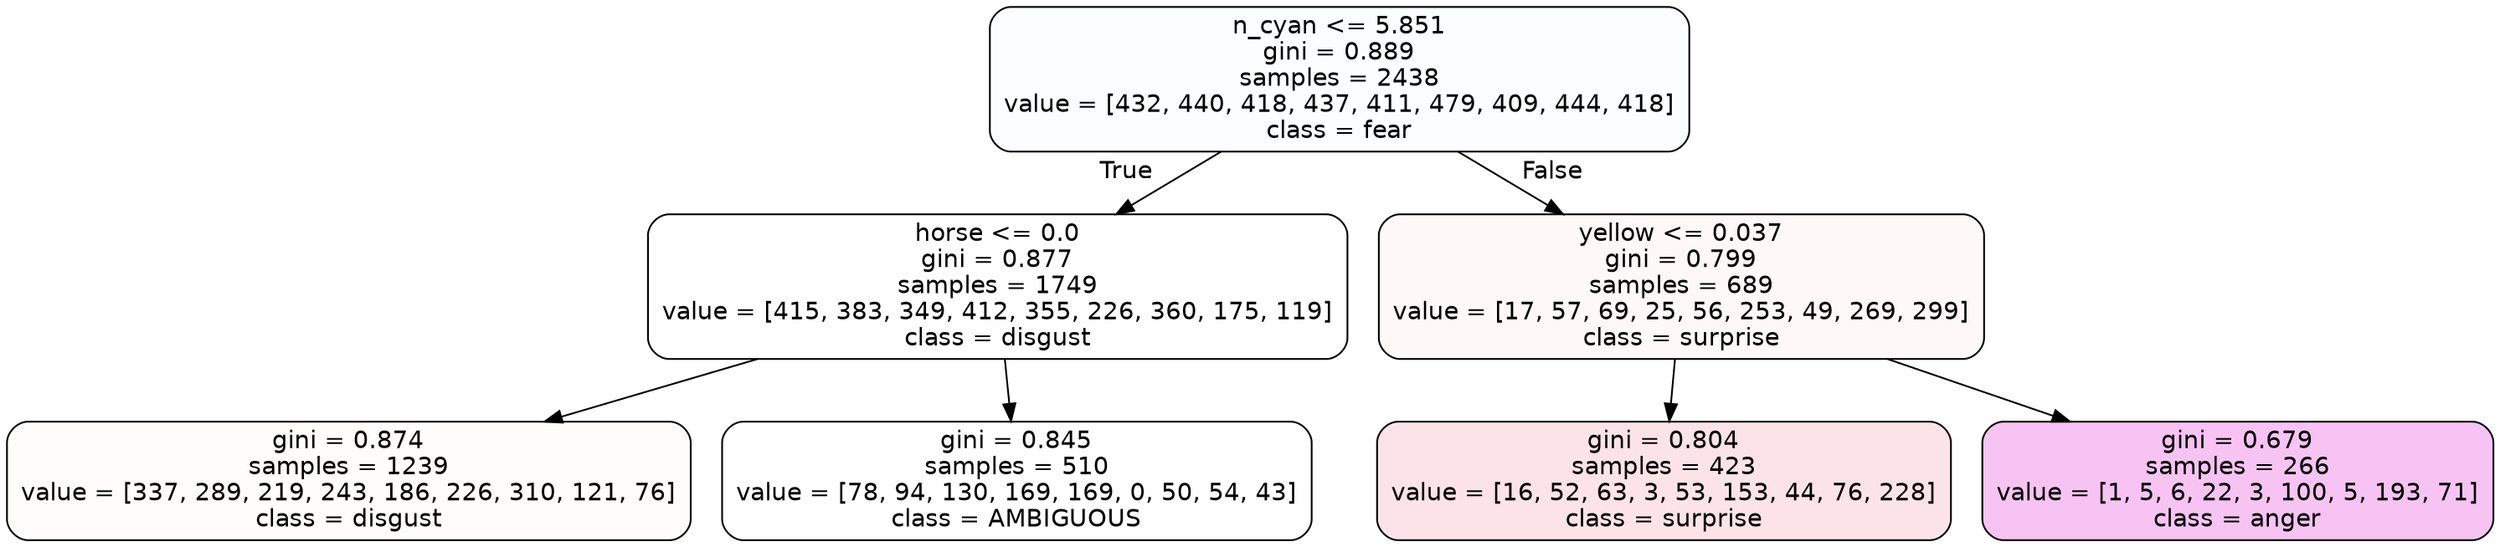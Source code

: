 digraph Tree {
node [shape=box, style="filled, rounded", color="black", fontname=helvetica] ;
edge [fontname=helvetica] ;
0 [label="n_cyan <= 5.851\ngini = 0.889\nsamples = 2438\nvalue = [432, 440, 418, 437, 411, 479, 409, 444, 418]\nclass = fear", fillcolor="#3964e503"] ;
1 [label="horse <= 0.0\ngini = 0.877\nsamples = 1749\nvalue = [415, 383, 349, 412, 355, 226, 360, 175, 119]\nclass = disgust", fillcolor="#e5813900"] ;
0 -> 1 [labeldistance=2.5, labelangle=45, headlabel="True"] ;
2 [label="gini = 0.874\nsamples = 1239\nvalue = [337, 289, 219, 243, 186, 226, 310, 121, 76]\nclass = disgust", fillcolor="#e5813904"] ;
1 -> 2 ;
3 [label="gini = 0.845\nsamples = 510\nvalue = [78, 94, 130, 169, 169, 0, 50, 54, 43]\nclass = AMBIGUOUS", fillcolor="#39e58100"] ;
1 -> 3 ;
4 [label="yellow <= 0.037\ngini = 0.799\nsamples = 689\nvalue = [17, 57, 69, 25, 56, 253, 49, 269, 299]\nclass = surprise", fillcolor="#e5396409"] ;
0 -> 4 [labeldistance=2.5, labelangle=-45, headlabel="False"] ;
5 [label="gini = 0.804\nsamples = 423\nvalue = [16, 52, 63, 3, 53, 153, 44, 76, 228]\nclass = surprise", fillcolor="#e5396424"] ;
4 -> 5 ;
6 [label="gini = 0.679\nsamples = 266\nvalue = [1, 5, 6, 22, 3, 100, 5, 193, 71]\nclass = anger", fillcolor="#e539d74d"] ;
4 -> 6 ;
}